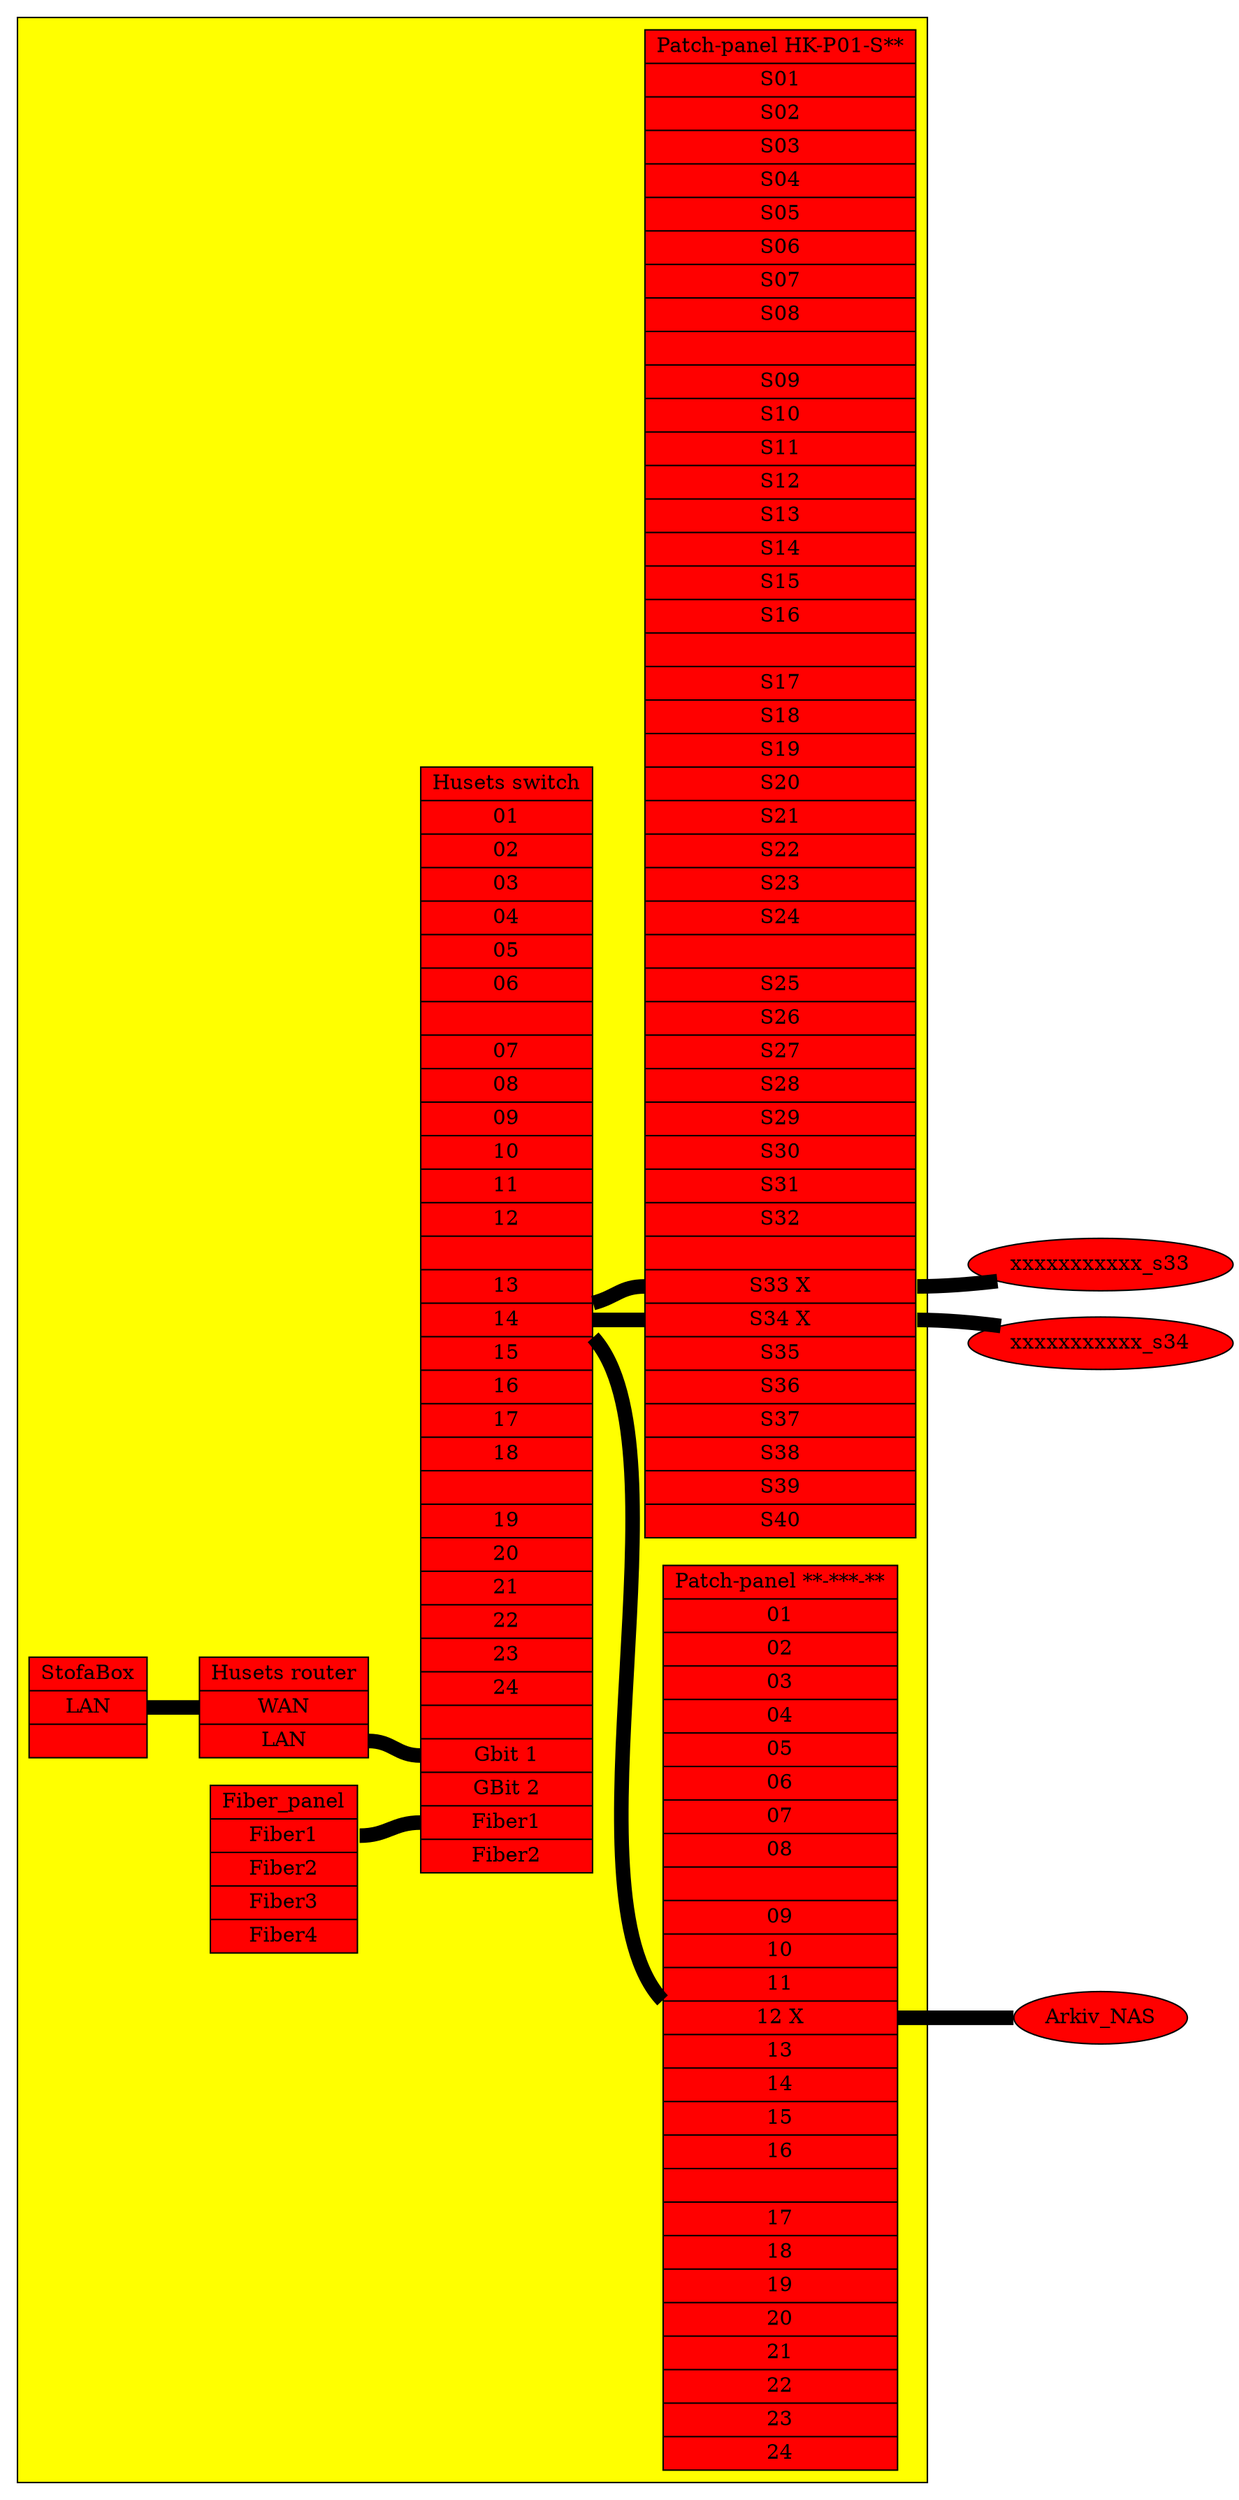 digraph xxx {
  rankdir=LR;

  node [ style=filled fillcolor=red ];
  subgraph cluster_bib {
    style=filled;
    fillcolor=yellow;
    
    HK_PO1 [ shape=record label="
      Patch-panel HK-P01-S**  |
      <S01> S01                       | <S02> S02                       | <S03> S03                       | <S04> S04                       |
      <S05> S05                       | <S06> S06                       | <S07> S07                       | <S08> S08                       | |
      <S09> S09                       | <S10> S10                       | <S11> S11                       | <S12> S12                       |
      <S13> S13                       | <S14> S14                       | <S15> S15                       | <S16> S16                       | |
      <S17> S17                       | <S18> S18                       | <S19> S19                       | <S20> S20                       |
      <S21> S21                       | <S22> S22                       | <S23> S23                       | <S24> S24                       | |
      <S25> S25                       | <S26> S26                       | <S27> S27                       | <S28> S28                       |
      <S29> S29                       | <S30> S30                       | <S31> S31                       | <S32> S32                       | |
      <S33> S33 X                     | <S34> S34 X                     | <S35> S35                       | <S36> S36                       |
      <S37> S37                       | <S38> S38                       | <S39> S39                       | <S40> S40                       "];
    Patch_panel [ shape=record label="
      Patch-panel **-***-**  |
      <01> 01                       | <02> 02                       | <03> 03                       | <S4> 04                       |
      <05> 05                       | <06> 06                       | <07> 07                       | <S8> 08                       | |
      <09> 09                       | <10> 10                       | <11> 11                       | <S2> 12 X                     |
      <13> 13                       | <14> 14                       | <15> 15                       | <S6> 16                       | |
      <17> 17                       | <18> 18                       | <19> 19                       | <S0> 20                       |
      <21> 21                       | <22> 22                       | <23> 23                       | <S4> 24                       "];
    Husets_switch [ shape=record label="
      Husets switch   |
      <01> 01 | <02> 02 | <03> 03 | <04> 04 | <05> 05 | <06> 06 ||
      <07> 07 | <08> 08 | <09> 09 | <10> 10 | <11> 11 | <12> 12 ||
      <13> 13 | <14> 14 | <15> 15 | <16> 16 | <17> 17 | <18> 18 ||
      <19> 19 | <20> 20 | <21> 21 | <22> 22 | <23> 23 | <24> 24 ||
      <G1> Gbit 1 | <G2> GBit 2 | <Fiber1> Fiber1 | <Fiber2> Fiber2
      "];
    Fiber_panel [ shape=record label="
      Fiber_panel       |
      <Fiber1> Fiber1                 |
      <Fiber2> Fiber2                 |
      <Fiber3> Fiber3                 |
      <Fiber4> Fiber4                 "];
    StofaBox [ shape=record label="
      StofaBox      |
      <lan> LAN     |
      "];
    Husets_router [ shape=record label="
      Husets router |
      <wan> WAN     |
      <lan> LAN     "];
  }
  edge [ dir=none penwidth=10 ];
  StofaBox:lan -> Husets_router:wan;
  Husets_router:lan -> Husets_switch:G1;
                       Husets_switch:1  -> HK_PO1:S33 -> xxxxxxxxxxx_s33;
                       Husets_switch:2  -> HK_PO1:S34 -> xxxxxxxxxxx_s34;
                       Husets_switch:3  -> Patch_panel:12 -> Arkiv_NAS;
  Fiber_panel:Fiber1 -> Husets_switch:Fiber1
}
